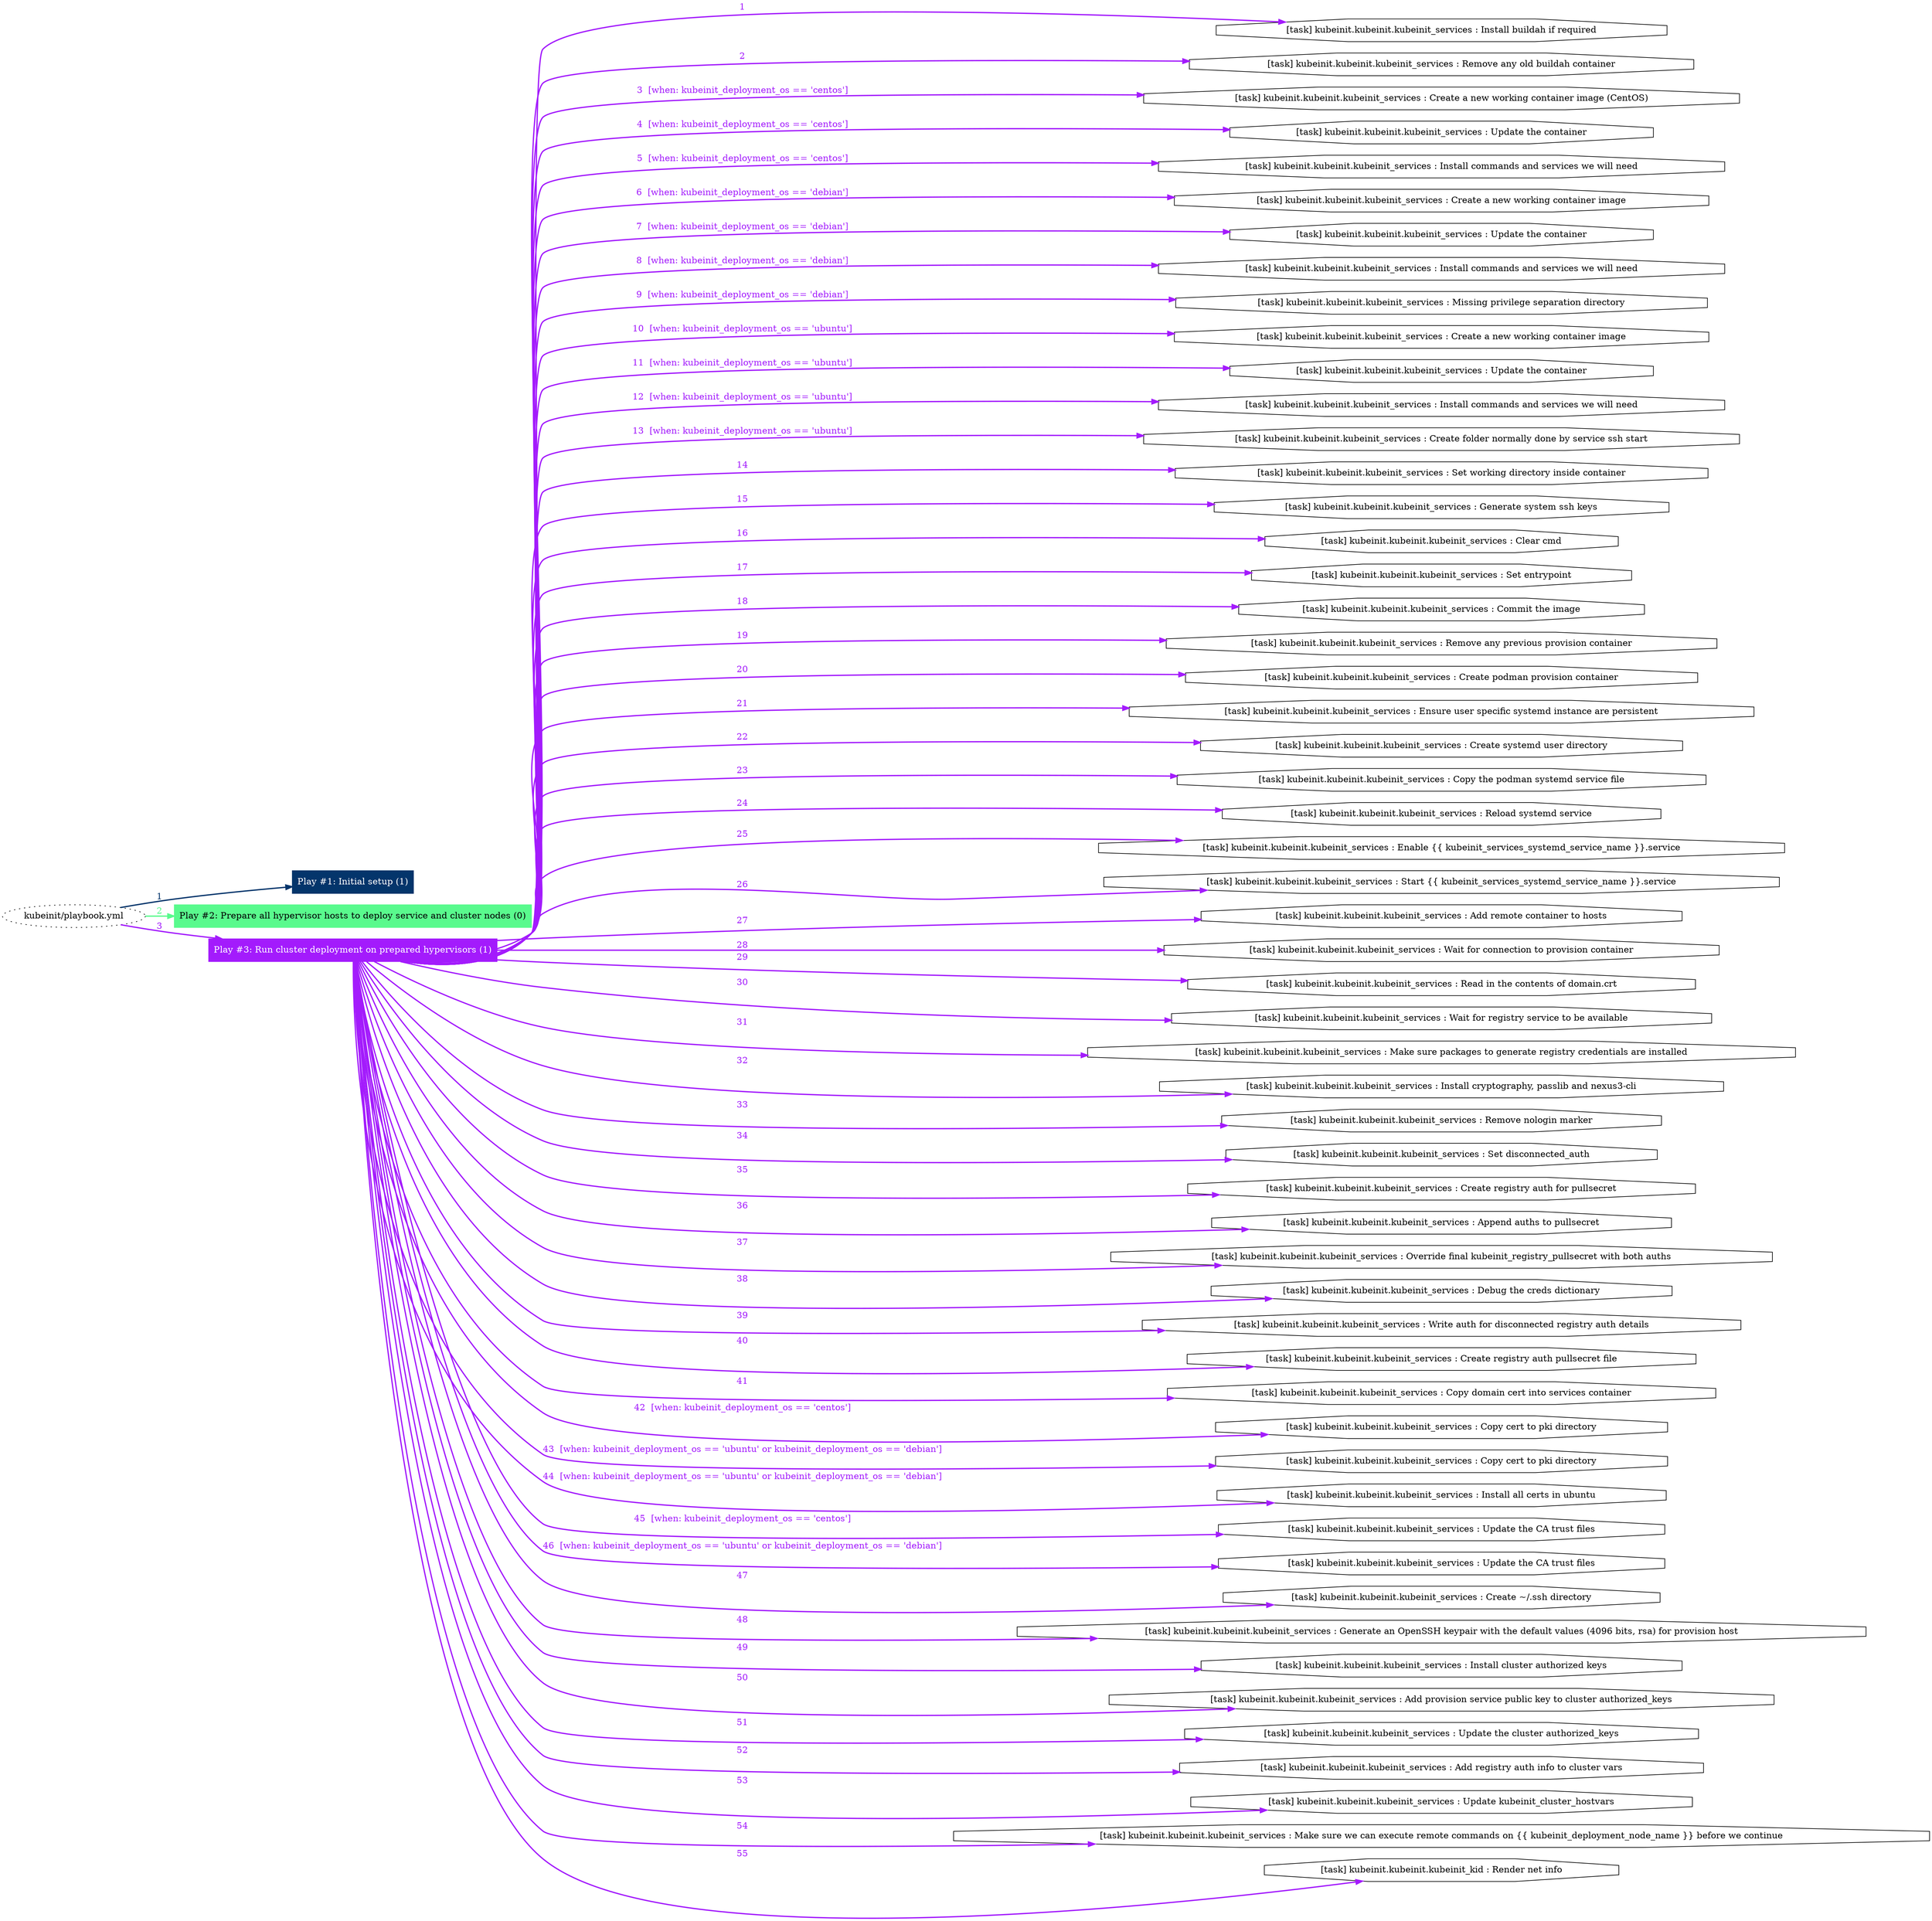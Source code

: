 digraph "kubeinit/playbook.yml "{
	graph [concentrate=true ordering=in rankdir=LR ratio=fill]
	edge [esep=5 sep=10]
	"kubeinit/playbook.yml" [id=root_node style=dotted]
	subgraph "Play #1: Initial setup (1) "{
		"Play #1: Initial setup (1)" [color="#04356b" fontcolor="#ffffff" id="play_5d7a1974-5e51-45c8-b205-f425f11efa70" shape=box style=filled tooltip=localhost]
		"kubeinit/playbook.yml" -> "Play #1: Initial setup (1)" [label=1 color="#04356b" fontcolor="#04356b" id="edge_aba067f5-2bae-4acf-ad0c-eb263b93572f" style=bold]
	}
	subgraph "Play #2: Prepare all hypervisor hosts to deploy service and cluster nodes (0) "{
		"Play #2: Prepare all hypervisor hosts to deploy service and cluster nodes (0)" [color="#59fa8d" fontcolor="#000000" id="play_29f7d45b-5012-4307-8368-10440600bb3a" shape=box style=filled tooltip=""]
		"kubeinit/playbook.yml" -> "Play #2: Prepare all hypervisor hosts to deploy service and cluster nodes (0)" [label=2 color="#59fa8d" fontcolor="#59fa8d" id="edge_3c4aac6b-e41d-4fd8-bc64-1aafe7f0c953" style=bold]
	}
	subgraph "Play #3: Run cluster deployment on prepared hypervisors (1) "{
		"Play #3: Run cluster deployment on prepared hypervisors (1)" [color="#a31bfc" fontcolor="#ffffff" id="play_bfc82841-f0a3-40c4-b925-9ef8b24114f3" shape=box style=filled tooltip=localhost]
		"kubeinit/playbook.yml" -> "Play #3: Run cluster deployment on prepared hypervisors (1)" [label=3 color="#a31bfc" fontcolor="#a31bfc" id="edge_966ec2dc-386f-436a-adf4-7492f3f6b4c1" style=bold]
		"task_f0165202-aa12-4aa9-93f9-61e6c933f297" [label="[task] kubeinit.kubeinit.kubeinit_services : Install buildah if required" id="task_f0165202-aa12-4aa9-93f9-61e6c933f297" shape=octagon tooltip="[task] kubeinit.kubeinit.kubeinit_services : Install buildah if required"]
		"Play #3: Run cluster deployment on prepared hypervisors (1)" -> "task_f0165202-aa12-4aa9-93f9-61e6c933f297" [label=1 color="#a31bfc" fontcolor="#a31bfc" id="edge_03ecf6e4-213d-41a9-871d-7b3464f7d21c" style=bold]
		"task_24b8cab6-ec05-4ddc-831c-3eef8d33db2c" [label="[task] kubeinit.kubeinit.kubeinit_services : Remove any old buildah container" id="task_24b8cab6-ec05-4ddc-831c-3eef8d33db2c" shape=octagon tooltip="[task] kubeinit.kubeinit.kubeinit_services : Remove any old buildah container"]
		"Play #3: Run cluster deployment on prepared hypervisors (1)" -> "task_24b8cab6-ec05-4ddc-831c-3eef8d33db2c" [label=2 color="#a31bfc" fontcolor="#a31bfc" id="edge_c2f75bfa-e3ba-49eb-9765-e278f888bc73" style=bold]
		"task_13c89880-ecc6-4a0d-861c-fa31b1e0c47a" [label="[task] kubeinit.kubeinit.kubeinit_services : Create a new working container image (CentOS)" id="task_13c89880-ecc6-4a0d-861c-fa31b1e0c47a" shape=octagon tooltip="[task] kubeinit.kubeinit.kubeinit_services : Create a new working container image (CentOS)"]
		"Play #3: Run cluster deployment on prepared hypervisors (1)" -> "task_13c89880-ecc6-4a0d-861c-fa31b1e0c47a" [label="3  [when: kubeinit_deployment_os == 'centos']" color="#a31bfc" fontcolor="#a31bfc" id="edge_3c0f2982-cc95-4a2d-a256-6c76858e6b52" style=bold]
		"task_025c6622-1fbb-497a-8c0e-a0a36b9a23f9" [label="[task] kubeinit.kubeinit.kubeinit_services : Update the container" id="task_025c6622-1fbb-497a-8c0e-a0a36b9a23f9" shape=octagon tooltip="[task] kubeinit.kubeinit.kubeinit_services : Update the container"]
		"Play #3: Run cluster deployment on prepared hypervisors (1)" -> "task_025c6622-1fbb-497a-8c0e-a0a36b9a23f9" [label="4  [when: kubeinit_deployment_os == 'centos']" color="#a31bfc" fontcolor="#a31bfc" id="edge_32dceb37-35aa-42e6-ac59-4cd8f4fe7c2c" style=bold]
		"task_bdfa481a-bd12-47f0-8f4d-6ff9481f3691" [label="[task] kubeinit.kubeinit.kubeinit_services : Install commands and services we will need" id="task_bdfa481a-bd12-47f0-8f4d-6ff9481f3691" shape=octagon tooltip="[task] kubeinit.kubeinit.kubeinit_services : Install commands and services we will need"]
		"Play #3: Run cluster deployment on prepared hypervisors (1)" -> "task_bdfa481a-bd12-47f0-8f4d-6ff9481f3691" [label="5  [when: kubeinit_deployment_os == 'centos']" color="#a31bfc" fontcolor="#a31bfc" id="edge_7654e51c-024b-4a0d-a5d3-253799a1dd79" style=bold]
		"task_e873bdb2-d85e-461f-af06-9ee734e10e4a" [label="[task] kubeinit.kubeinit.kubeinit_services : Create a new working container image" id="task_e873bdb2-d85e-461f-af06-9ee734e10e4a" shape=octagon tooltip="[task] kubeinit.kubeinit.kubeinit_services : Create a new working container image"]
		"Play #3: Run cluster deployment on prepared hypervisors (1)" -> "task_e873bdb2-d85e-461f-af06-9ee734e10e4a" [label="6  [when: kubeinit_deployment_os == 'debian']" color="#a31bfc" fontcolor="#a31bfc" id="edge_8c9ed4a9-9790-4edb-88e9-e389936dd847" style=bold]
		"task_d590327d-db8a-41c4-aa99-95e64dc13a4e" [label="[task] kubeinit.kubeinit.kubeinit_services : Update the container" id="task_d590327d-db8a-41c4-aa99-95e64dc13a4e" shape=octagon tooltip="[task] kubeinit.kubeinit.kubeinit_services : Update the container"]
		"Play #3: Run cluster deployment on prepared hypervisors (1)" -> "task_d590327d-db8a-41c4-aa99-95e64dc13a4e" [label="7  [when: kubeinit_deployment_os == 'debian']" color="#a31bfc" fontcolor="#a31bfc" id="edge_621e5ae2-28b1-42d1-a701-166501c4d2e0" style=bold]
		"task_4dacfd9b-fc32-44f0-80b7-56e67efa30d1" [label="[task] kubeinit.kubeinit.kubeinit_services : Install commands and services we will need" id="task_4dacfd9b-fc32-44f0-80b7-56e67efa30d1" shape=octagon tooltip="[task] kubeinit.kubeinit.kubeinit_services : Install commands and services we will need"]
		"Play #3: Run cluster deployment on prepared hypervisors (1)" -> "task_4dacfd9b-fc32-44f0-80b7-56e67efa30d1" [label="8  [when: kubeinit_deployment_os == 'debian']" color="#a31bfc" fontcolor="#a31bfc" id="edge_7c0b6ab1-9446-4b31-9b9e-f291c9254ec3" style=bold]
		"task_d0d86bac-0b48-4f2c-9e7d-73bf8f4dc61a" [label="[task] kubeinit.kubeinit.kubeinit_services : Missing privilege separation directory" id="task_d0d86bac-0b48-4f2c-9e7d-73bf8f4dc61a" shape=octagon tooltip="[task] kubeinit.kubeinit.kubeinit_services : Missing privilege separation directory"]
		"Play #3: Run cluster deployment on prepared hypervisors (1)" -> "task_d0d86bac-0b48-4f2c-9e7d-73bf8f4dc61a" [label="9  [when: kubeinit_deployment_os == 'debian']" color="#a31bfc" fontcolor="#a31bfc" id="edge_fa7be32e-f45a-49d6-ae56-879329870a4e" style=bold]
		"task_4c96e079-1370-4134-bcc2-90a4083bc910" [label="[task] kubeinit.kubeinit.kubeinit_services : Create a new working container image" id="task_4c96e079-1370-4134-bcc2-90a4083bc910" shape=octagon tooltip="[task] kubeinit.kubeinit.kubeinit_services : Create a new working container image"]
		"Play #3: Run cluster deployment on prepared hypervisors (1)" -> "task_4c96e079-1370-4134-bcc2-90a4083bc910" [label="10  [when: kubeinit_deployment_os == 'ubuntu']" color="#a31bfc" fontcolor="#a31bfc" id="edge_31fdff1c-32d0-4966-b3a6-2fd70cd6858b" style=bold]
		"task_468a6600-3401-40db-a0f5-294a8570826e" [label="[task] kubeinit.kubeinit.kubeinit_services : Update the container" id="task_468a6600-3401-40db-a0f5-294a8570826e" shape=octagon tooltip="[task] kubeinit.kubeinit.kubeinit_services : Update the container"]
		"Play #3: Run cluster deployment on prepared hypervisors (1)" -> "task_468a6600-3401-40db-a0f5-294a8570826e" [label="11  [when: kubeinit_deployment_os == 'ubuntu']" color="#a31bfc" fontcolor="#a31bfc" id="edge_c4700a9c-65f8-4e10-84c4-f0d854165f35" style=bold]
		"task_36c501c4-dc75-4599-95e5-3331d7c16e80" [label="[task] kubeinit.kubeinit.kubeinit_services : Install commands and services we will need" id="task_36c501c4-dc75-4599-95e5-3331d7c16e80" shape=octagon tooltip="[task] kubeinit.kubeinit.kubeinit_services : Install commands and services we will need"]
		"Play #3: Run cluster deployment on prepared hypervisors (1)" -> "task_36c501c4-dc75-4599-95e5-3331d7c16e80" [label="12  [when: kubeinit_deployment_os == 'ubuntu']" color="#a31bfc" fontcolor="#a31bfc" id="edge_bb500e0c-2574-42d4-ad42-57028e3ccbd5" style=bold]
		"task_1681867b-af5d-4b92-982f-ec4b78406fa3" [label="[task] kubeinit.kubeinit.kubeinit_services : Create folder normally done by service ssh start" id="task_1681867b-af5d-4b92-982f-ec4b78406fa3" shape=octagon tooltip="[task] kubeinit.kubeinit.kubeinit_services : Create folder normally done by service ssh start"]
		"Play #3: Run cluster deployment on prepared hypervisors (1)" -> "task_1681867b-af5d-4b92-982f-ec4b78406fa3" [label="13  [when: kubeinit_deployment_os == 'ubuntu']" color="#a31bfc" fontcolor="#a31bfc" id="edge_9d931900-11c8-40f0-8529-7b919e458674" style=bold]
		"task_6e1579c6-4c3b-44e5-8bb9-01965829324a" [label="[task] kubeinit.kubeinit.kubeinit_services : Set working directory inside container" id="task_6e1579c6-4c3b-44e5-8bb9-01965829324a" shape=octagon tooltip="[task] kubeinit.kubeinit.kubeinit_services : Set working directory inside container"]
		"Play #3: Run cluster deployment on prepared hypervisors (1)" -> "task_6e1579c6-4c3b-44e5-8bb9-01965829324a" [label=14 color="#a31bfc" fontcolor="#a31bfc" id="edge_c3d12031-2953-4834-99e5-d208ea6da606" style=bold]
		"task_94153889-6e73-4439-955f-171ac0f34539" [label="[task] kubeinit.kubeinit.kubeinit_services : Generate system ssh keys" id="task_94153889-6e73-4439-955f-171ac0f34539" shape=octagon tooltip="[task] kubeinit.kubeinit.kubeinit_services : Generate system ssh keys"]
		"Play #3: Run cluster deployment on prepared hypervisors (1)" -> "task_94153889-6e73-4439-955f-171ac0f34539" [label=15 color="#a31bfc" fontcolor="#a31bfc" id="edge_12cfbd5b-0ebf-4016-b1cc-2ad762a5d165" style=bold]
		"task_8b9c5bd9-bd54-4b43-afc1-9b39dbd8da2f" [label="[task] kubeinit.kubeinit.kubeinit_services : Clear cmd" id="task_8b9c5bd9-bd54-4b43-afc1-9b39dbd8da2f" shape=octagon tooltip="[task] kubeinit.kubeinit.kubeinit_services : Clear cmd"]
		"Play #3: Run cluster deployment on prepared hypervisors (1)" -> "task_8b9c5bd9-bd54-4b43-afc1-9b39dbd8da2f" [label=16 color="#a31bfc" fontcolor="#a31bfc" id="edge_253d38d5-15ab-4097-b785-61fe8febd9a9" style=bold]
		"task_d17e2fae-8b7c-4d03-8ab3-2cd9b8b608e3" [label="[task] kubeinit.kubeinit.kubeinit_services : Set entrypoint" id="task_d17e2fae-8b7c-4d03-8ab3-2cd9b8b608e3" shape=octagon tooltip="[task] kubeinit.kubeinit.kubeinit_services : Set entrypoint"]
		"Play #3: Run cluster deployment on prepared hypervisors (1)" -> "task_d17e2fae-8b7c-4d03-8ab3-2cd9b8b608e3" [label=17 color="#a31bfc" fontcolor="#a31bfc" id="edge_de66b8f0-9f4b-4010-82ba-16b231ecc458" style=bold]
		"task_b7e9de77-72cd-4153-ad8c-45c713e9c187" [label="[task] kubeinit.kubeinit.kubeinit_services : Commit the image" id="task_b7e9de77-72cd-4153-ad8c-45c713e9c187" shape=octagon tooltip="[task] kubeinit.kubeinit.kubeinit_services : Commit the image"]
		"Play #3: Run cluster deployment on prepared hypervisors (1)" -> "task_b7e9de77-72cd-4153-ad8c-45c713e9c187" [label=18 color="#a31bfc" fontcolor="#a31bfc" id="edge_6727bd29-a860-4c47-95f8-bb657a8e26d0" style=bold]
		"task_1674189d-3390-488c-9c3d-e89475202cab" [label="[task] kubeinit.kubeinit.kubeinit_services : Remove any previous provision container" id="task_1674189d-3390-488c-9c3d-e89475202cab" shape=octagon tooltip="[task] kubeinit.kubeinit.kubeinit_services : Remove any previous provision container"]
		"Play #3: Run cluster deployment on prepared hypervisors (1)" -> "task_1674189d-3390-488c-9c3d-e89475202cab" [label=19 color="#a31bfc" fontcolor="#a31bfc" id="edge_ee89a90d-4707-4b6c-a2f9-c783c08cf8ad" style=bold]
		"task_99f7d98e-847f-458a-aa96-bb3412b9a40a" [label="[task] kubeinit.kubeinit.kubeinit_services : Create podman provision container" id="task_99f7d98e-847f-458a-aa96-bb3412b9a40a" shape=octagon tooltip="[task] kubeinit.kubeinit.kubeinit_services : Create podman provision container"]
		"Play #3: Run cluster deployment on prepared hypervisors (1)" -> "task_99f7d98e-847f-458a-aa96-bb3412b9a40a" [label=20 color="#a31bfc" fontcolor="#a31bfc" id="edge_7708093a-c1aa-46e4-ac5e-bd8c85591b5d" style=bold]
		"task_e75ce052-7fa1-4265-9df2-04413cca6733" [label="[task] kubeinit.kubeinit.kubeinit_services : Ensure user specific systemd instance are persistent" id="task_e75ce052-7fa1-4265-9df2-04413cca6733" shape=octagon tooltip="[task] kubeinit.kubeinit.kubeinit_services : Ensure user specific systemd instance are persistent"]
		"Play #3: Run cluster deployment on prepared hypervisors (1)" -> "task_e75ce052-7fa1-4265-9df2-04413cca6733" [label=21 color="#a31bfc" fontcolor="#a31bfc" id="edge_f5e0ff99-44be-41af-8f8b-99c8d036bfd1" style=bold]
		"task_a5479dd6-6e99-4c72-9a60-cd562d4f3fb8" [label="[task] kubeinit.kubeinit.kubeinit_services : Create systemd user directory" id="task_a5479dd6-6e99-4c72-9a60-cd562d4f3fb8" shape=octagon tooltip="[task] kubeinit.kubeinit.kubeinit_services : Create systemd user directory"]
		"Play #3: Run cluster deployment on prepared hypervisors (1)" -> "task_a5479dd6-6e99-4c72-9a60-cd562d4f3fb8" [label=22 color="#a31bfc" fontcolor="#a31bfc" id="edge_c7ebc54b-ecdf-4a77-bee7-84e5c68621e9" style=bold]
		"task_fb7dc173-e0a9-464c-81c1-19b4ce6ca996" [label="[task] kubeinit.kubeinit.kubeinit_services : Copy the podman systemd service file" id="task_fb7dc173-e0a9-464c-81c1-19b4ce6ca996" shape=octagon tooltip="[task] kubeinit.kubeinit.kubeinit_services : Copy the podman systemd service file"]
		"Play #3: Run cluster deployment on prepared hypervisors (1)" -> "task_fb7dc173-e0a9-464c-81c1-19b4ce6ca996" [label=23 color="#a31bfc" fontcolor="#a31bfc" id="edge_5c8af9e8-9600-4175-b684-7ad344f8c159" style=bold]
		"task_eaeb5488-2f92-475c-a821-a9bfd84acd91" [label="[task] kubeinit.kubeinit.kubeinit_services : Reload systemd service" id="task_eaeb5488-2f92-475c-a821-a9bfd84acd91" shape=octagon tooltip="[task] kubeinit.kubeinit.kubeinit_services : Reload systemd service"]
		"Play #3: Run cluster deployment on prepared hypervisors (1)" -> "task_eaeb5488-2f92-475c-a821-a9bfd84acd91" [label=24 color="#a31bfc" fontcolor="#a31bfc" id="edge_92b1bef0-fd2e-4b81-b474-31f73aecbe7f" style=bold]
		"task_ef23710d-b154-412e-ae5d-4c8759bf7f9e" [label="[task] kubeinit.kubeinit.kubeinit_services : Enable {{ kubeinit_services_systemd_service_name }}.service" id="task_ef23710d-b154-412e-ae5d-4c8759bf7f9e" shape=octagon tooltip="[task] kubeinit.kubeinit.kubeinit_services : Enable {{ kubeinit_services_systemd_service_name }}.service"]
		"Play #3: Run cluster deployment on prepared hypervisors (1)" -> "task_ef23710d-b154-412e-ae5d-4c8759bf7f9e" [label=25 color="#a31bfc" fontcolor="#a31bfc" id="edge_bc6c9af7-b7f3-48dc-820e-670e90efe19e" style=bold]
		"task_c6a5803b-47f1-408f-b771-a95e02a9d313" [label="[task] kubeinit.kubeinit.kubeinit_services : Start {{ kubeinit_services_systemd_service_name }}.service" id="task_c6a5803b-47f1-408f-b771-a95e02a9d313" shape=octagon tooltip="[task] kubeinit.kubeinit.kubeinit_services : Start {{ kubeinit_services_systemd_service_name }}.service"]
		"Play #3: Run cluster deployment on prepared hypervisors (1)" -> "task_c6a5803b-47f1-408f-b771-a95e02a9d313" [label=26 color="#a31bfc" fontcolor="#a31bfc" id="edge_d0404396-cfff-4b63-a791-4a2f0504ea5c" style=bold]
		"task_5c78f2de-fa9a-4e1e-8f2b-b25440f9bdc1" [label="[task] kubeinit.kubeinit.kubeinit_services : Add remote container to hosts" id="task_5c78f2de-fa9a-4e1e-8f2b-b25440f9bdc1" shape=octagon tooltip="[task] kubeinit.kubeinit.kubeinit_services : Add remote container to hosts"]
		"Play #3: Run cluster deployment on prepared hypervisors (1)" -> "task_5c78f2de-fa9a-4e1e-8f2b-b25440f9bdc1" [label=27 color="#a31bfc" fontcolor="#a31bfc" id="edge_806bc202-d500-41c7-a9c4-6ca882149816" style=bold]
		"task_4e6b49a5-56ee-4be0-9002-3a380836f009" [label="[task] kubeinit.kubeinit.kubeinit_services : Wait for connection to provision container" id="task_4e6b49a5-56ee-4be0-9002-3a380836f009" shape=octagon tooltip="[task] kubeinit.kubeinit.kubeinit_services : Wait for connection to provision container"]
		"Play #3: Run cluster deployment on prepared hypervisors (1)" -> "task_4e6b49a5-56ee-4be0-9002-3a380836f009" [label=28 color="#a31bfc" fontcolor="#a31bfc" id="edge_c3ba9f08-5a42-4643-9b35-492976ed21ff" style=bold]
		"task_619e647b-8c36-4cd2-8bed-4b4cd3115311" [label="[task] kubeinit.kubeinit.kubeinit_services : Read in the contents of domain.crt" id="task_619e647b-8c36-4cd2-8bed-4b4cd3115311" shape=octagon tooltip="[task] kubeinit.kubeinit.kubeinit_services : Read in the contents of domain.crt"]
		"Play #3: Run cluster deployment on prepared hypervisors (1)" -> "task_619e647b-8c36-4cd2-8bed-4b4cd3115311" [label=29 color="#a31bfc" fontcolor="#a31bfc" id="edge_284446ba-5852-4a1b-a64e-d043da70eca0" style=bold]
		"task_9e6537e6-27dd-432a-acfd-03627b06e7ec" [label="[task] kubeinit.kubeinit.kubeinit_services : Wait for registry service to be available" id="task_9e6537e6-27dd-432a-acfd-03627b06e7ec" shape=octagon tooltip="[task] kubeinit.kubeinit.kubeinit_services : Wait for registry service to be available"]
		"Play #3: Run cluster deployment on prepared hypervisors (1)" -> "task_9e6537e6-27dd-432a-acfd-03627b06e7ec" [label=30 color="#a31bfc" fontcolor="#a31bfc" id="edge_0c26bdc7-0bbd-4380-8d2c-7232cecd3e14" style=bold]
		"task_d3e1a52c-5850-478f-9b3a-16ca23f1c3d0" [label="[task] kubeinit.kubeinit.kubeinit_services : Make sure packages to generate registry credentials are installed" id="task_d3e1a52c-5850-478f-9b3a-16ca23f1c3d0" shape=octagon tooltip="[task] kubeinit.kubeinit.kubeinit_services : Make sure packages to generate registry credentials are installed"]
		"Play #3: Run cluster deployment on prepared hypervisors (1)" -> "task_d3e1a52c-5850-478f-9b3a-16ca23f1c3d0" [label=31 color="#a31bfc" fontcolor="#a31bfc" id="edge_c62423f3-216c-4ed9-9a58-18077fd4a360" style=bold]
		"task_855ecf93-807e-49d1-87fe-4dbb0cab1d6c" [label="[task] kubeinit.kubeinit.kubeinit_services : Install cryptography, passlib and nexus3-cli" id="task_855ecf93-807e-49d1-87fe-4dbb0cab1d6c" shape=octagon tooltip="[task] kubeinit.kubeinit.kubeinit_services : Install cryptography, passlib and nexus3-cli"]
		"Play #3: Run cluster deployment on prepared hypervisors (1)" -> "task_855ecf93-807e-49d1-87fe-4dbb0cab1d6c" [label=32 color="#a31bfc" fontcolor="#a31bfc" id="edge_ece0b923-6574-425c-b323-1bf2c6a050a1" style=bold]
		"task_61031f32-3c3c-46cc-b86b-9b7687f96edc" [label="[task] kubeinit.kubeinit.kubeinit_services : Remove nologin marker" id="task_61031f32-3c3c-46cc-b86b-9b7687f96edc" shape=octagon tooltip="[task] kubeinit.kubeinit.kubeinit_services : Remove nologin marker"]
		"Play #3: Run cluster deployment on prepared hypervisors (1)" -> "task_61031f32-3c3c-46cc-b86b-9b7687f96edc" [label=33 color="#a31bfc" fontcolor="#a31bfc" id="edge_307dff06-4499-4022-a46e-72bbdd104e33" style=bold]
		"task_d6886858-c946-49f2-97b5-6821c0ccd8d2" [label="[task] kubeinit.kubeinit.kubeinit_services : Set disconnected_auth" id="task_d6886858-c946-49f2-97b5-6821c0ccd8d2" shape=octagon tooltip="[task] kubeinit.kubeinit.kubeinit_services : Set disconnected_auth"]
		"Play #3: Run cluster deployment on prepared hypervisors (1)" -> "task_d6886858-c946-49f2-97b5-6821c0ccd8d2" [label=34 color="#a31bfc" fontcolor="#a31bfc" id="edge_e79f7544-1ea3-4667-8248-0897747eaed4" style=bold]
		"task_184f02e3-ba4e-4f52-a114-431526afd799" [label="[task] kubeinit.kubeinit.kubeinit_services : Create registry auth for pullsecret" id="task_184f02e3-ba4e-4f52-a114-431526afd799" shape=octagon tooltip="[task] kubeinit.kubeinit.kubeinit_services : Create registry auth for pullsecret"]
		"Play #3: Run cluster deployment on prepared hypervisors (1)" -> "task_184f02e3-ba4e-4f52-a114-431526afd799" [label=35 color="#a31bfc" fontcolor="#a31bfc" id="edge_482d41f1-200b-47f8-8f6a-245312f24226" style=bold]
		"task_3f958019-513d-4d7c-aeca-f5ced5aedb3f" [label="[task] kubeinit.kubeinit.kubeinit_services : Append auths to pullsecret" id="task_3f958019-513d-4d7c-aeca-f5ced5aedb3f" shape=octagon tooltip="[task] kubeinit.kubeinit.kubeinit_services : Append auths to pullsecret"]
		"Play #3: Run cluster deployment on prepared hypervisors (1)" -> "task_3f958019-513d-4d7c-aeca-f5ced5aedb3f" [label=36 color="#a31bfc" fontcolor="#a31bfc" id="edge_1bba0c89-0a8c-4442-9972-1c991f349767" style=bold]
		"task_a6270dcd-df13-463d-a419-68a9c24a9666" [label="[task] kubeinit.kubeinit.kubeinit_services : Override final kubeinit_registry_pullsecret with both auths" id="task_a6270dcd-df13-463d-a419-68a9c24a9666" shape=octagon tooltip="[task] kubeinit.kubeinit.kubeinit_services : Override final kubeinit_registry_pullsecret with both auths"]
		"Play #3: Run cluster deployment on prepared hypervisors (1)" -> "task_a6270dcd-df13-463d-a419-68a9c24a9666" [label=37 color="#a31bfc" fontcolor="#a31bfc" id="edge_b421e4e9-f492-4963-8d79-6c9845455eaa" style=bold]
		"task_123cd272-d10d-45bc-abf8-84abdd1895f2" [label="[task] kubeinit.kubeinit.kubeinit_services : Debug the creds dictionary" id="task_123cd272-d10d-45bc-abf8-84abdd1895f2" shape=octagon tooltip="[task] kubeinit.kubeinit.kubeinit_services : Debug the creds dictionary"]
		"Play #3: Run cluster deployment on prepared hypervisors (1)" -> "task_123cd272-d10d-45bc-abf8-84abdd1895f2" [label=38 color="#a31bfc" fontcolor="#a31bfc" id="edge_082df8f5-621d-489a-b481-dd6a8c717fd3" style=bold]
		"task_50f7dc62-2aed-499b-a58e-c0f184517e4e" [label="[task] kubeinit.kubeinit.kubeinit_services : Write auth for disconnected registry auth details" id="task_50f7dc62-2aed-499b-a58e-c0f184517e4e" shape=octagon tooltip="[task] kubeinit.kubeinit.kubeinit_services : Write auth for disconnected registry auth details"]
		"Play #3: Run cluster deployment on prepared hypervisors (1)" -> "task_50f7dc62-2aed-499b-a58e-c0f184517e4e" [label=39 color="#a31bfc" fontcolor="#a31bfc" id="edge_1882ea98-23f0-419e-ba83-1b7ade422cfc" style=bold]
		"task_2135608a-acf0-42bb-b93a-56d659ccc788" [label="[task] kubeinit.kubeinit.kubeinit_services : Create registry auth pullsecret file" id="task_2135608a-acf0-42bb-b93a-56d659ccc788" shape=octagon tooltip="[task] kubeinit.kubeinit.kubeinit_services : Create registry auth pullsecret file"]
		"Play #3: Run cluster deployment on prepared hypervisors (1)" -> "task_2135608a-acf0-42bb-b93a-56d659ccc788" [label=40 color="#a31bfc" fontcolor="#a31bfc" id="edge_aec4f761-d788-49c0-b914-23a09432c4b5" style=bold]
		"task_6ea63289-29d2-4058-b67e-c59e7dfffd14" [label="[task] kubeinit.kubeinit.kubeinit_services : Copy domain cert into services container" id="task_6ea63289-29d2-4058-b67e-c59e7dfffd14" shape=octagon tooltip="[task] kubeinit.kubeinit.kubeinit_services : Copy domain cert into services container"]
		"Play #3: Run cluster deployment on prepared hypervisors (1)" -> "task_6ea63289-29d2-4058-b67e-c59e7dfffd14" [label=41 color="#a31bfc" fontcolor="#a31bfc" id="edge_69cfc5c6-70a3-4f2c-8d68-94a4725ab10b" style=bold]
		"task_9658abef-386a-4745-a664-becd767e62ea" [label="[task] kubeinit.kubeinit.kubeinit_services : Copy cert to pki directory" id="task_9658abef-386a-4745-a664-becd767e62ea" shape=octagon tooltip="[task] kubeinit.kubeinit.kubeinit_services : Copy cert to pki directory"]
		"Play #3: Run cluster deployment on prepared hypervisors (1)" -> "task_9658abef-386a-4745-a664-becd767e62ea" [label="42  [when: kubeinit_deployment_os == 'centos']" color="#a31bfc" fontcolor="#a31bfc" id="edge_04a97c19-099b-47a3-b0e1-076058c41dbb" style=bold]
		"task_ba6e9e99-c826-43a6-b752-6469be9f4785" [label="[task] kubeinit.kubeinit.kubeinit_services : Copy cert to pki directory" id="task_ba6e9e99-c826-43a6-b752-6469be9f4785" shape=octagon tooltip="[task] kubeinit.kubeinit.kubeinit_services : Copy cert to pki directory"]
		"Play #3: Run cluster deployment on prepared hypervisors (1)" -> "task_ba6e9e99-c826-43a6-b752-6469be9f4785" [label="43  [when: kubeinit_deployment_os == 'ubuntu' or kubeinit_deployment_os == 'debian']" color="#a31bfc" fontcolor="#a31bfc" id="edge_fe8a4593-7612-426f-bb5a-9923054d7383" style=bold]
		"task_370708ad-47a2-44f9-b3b3-2ebb898105e5" [label="[task] kubeinit.kubeinit.kubeinit_services : Install all certs in ubuntu" id="task_370708ad-47a2-44f9-b3b3-2ebb898105e5" shape=octagon tooltip="[task] kubeinit.kubeinit.kubeinit_services : Install all certs in ubuntu"]
		"Play #3: Run cluster deployment on prepared hypervisors (1)" -> "task_370708ad-47a2-44f9-b3b3-2ebb898105e5" [label="44  [when: kubeinit_deployment_os == 'ubuntu' or kubeinit_deployment_os == 'debian']" color="#a31bfc" fontcolor="#a31bfc" id="edge_d956031b-1eb2-45be-9fbc-e2f1eb54d6da" style=bold]
		"task_4a44b60a-30ff-4410-aeea-9c3e723476a4" [label="[task] kubeinit.kubeinit.kubeinit_services : Update the CA trust files" id="task_4a44b60a-30ff-4410-aeea-9c3e723476a4" shape=octagon tooltip="[task] kubeinit.kubeinit.kubeinit_services : Update the CA trust files"]
		"Play #3: Run cluster deployment on prepared hypervisors (1)" -> "task_4a44b60a-30ff-4410-aeea-9c3e723476a4" [label="45  [when: kubeinit_deployment_os == 'centos']" color="#a31bfc" fontcolor="#a31bfc" id="edge_ee19e8db-2cd4-4826-9d9b-9df9ca9cbcc0" style=bold]
		"task_428901fb-dc3b-471e-b4d4-3d0a5b3486b6" [label="[task] kubeinit.kubeinit.kubeinit_services : Update the CA trust files" id="task_428901fb-dc3b-471e-b4d4-3d0a5b3486b6" shape=octagon tooltip="[task] kubeinit.kubeinit.kubeinit_services : Update the CA trust files"]
		"Play #3: Run cluster deployment on prepared hypervisors (1)" -> "task_428901fb-dc3b-471e-b4d4-3d0a5b3486b6" [label="46  [when: kubeinit_deployment_os == 'ubuntu' or kubeinit_deployment_os == 'debian']" color="#a31bfc" fontcolor="#a31bfc" id="edge_c3c0a0b0-53a2-4ad3-ab50-e41bb7674c8e" style=bold]
		"task_469b47cf-c7ea-4736-8c2d-ae3f3f1399a7" [label="[task] kubeinit.kubeinit.kubeinit_services : Create ~/.ssh directory" id="task_469b47cf-c7ea-4736-8c2d-ae3f3f1399a7" shape=octagon tooltip="[task] kubeinit.kubeinit.kubeinit_services : Create ~/.ssh directory"]
		"Play #3: Run cluster deployment on prepared hypervisors (1)" -> "task_469b47cf-c7ea-4736-8c2d-ae3f3f1399a7" [label=47 color="#a31bfc" fontcolor="#a31bfc" id="edge_094f2db5-4db2-433e-9ba7-0cb2708db35a" style=bold]
		"task_211ee29d-11e1-4e4c-893f-733a2840e06d" [label="[task] kubeinit.kubeinit.kubeinit_services : Generate an OpenSSH keypair with the default values (4096 bits, rsa) for provision host" id="task_211ee29d-11e1-4e4c-893f-733a2840e06d" shape=octagon tooltip="[task] kubeinit.kubeinit.kubeinit_services : Generate an OpenSSH keypair with the default values (4096 bits, rsa) for provision host"]
		"Play #3: Run cluster deployment on prepared hypervisors (1)" -> "task_211ee29d-11e1-4e4c-893f-733a2840e06d" [label=48 color="#a31bfc" fontcolor="#a31bfc" id="edge_f73f83bf-645c-4931-ad72-6fd3b59c557f" style=bold]
		"task_883defdb-b0c6-4fb3-8808-13dbb8c9429a" [label="[task] kubeinit.kubeinit.kubeinit_services : Install cluster authorized keys" id="task_883defdb-b0c6-4fb3-8808-13dbb8c9429a" shape=octagon tooltip="[task] kubeinit.kubeinit.kubeinit_services : Install cluster authorized keys"]
		"Play #3: Run cluster deployment on prepared hypervisors (1)" -> "task_883defdb-b0c6-4fb3-8808-13dbb8c9429a" [label=49 color="#a31bfc" fontcolor="#a31bfc" id="edge_df762c08-58c1-4720-9a76-56b66903d6db" style=bold]
		"task_7fbfb983-400b-4d04-b7db-cf8b270f0cb4" [label="[task] kubeinit.kubeinit.kubeinit_services : Add provision service public key to cluster authorized_keys" id="task_7fbfb983-400b-4d04-b7db-cf8b270f0cb4" shape=octagon tooltip="[task] kubeinit.kubeinit.kubeinit_services : Add provision service public key to cluster authorized_keys"]
		"Play #3: Run cluster deployment on prepared hypervisors (1)" -> "task_7fbfb983-400b-4d04-b7db-cf8b270f0cb4" [label=50 color="#a31bfc" fontcolor="#a31bfc" id="edge_08dd717a-c8d1-41ba-9486-f4f7d9110584" style=bold]
		"task_6bc0966a-a80d-4b9c-8cc8-4476d6ecbbd6" [label="[task] kubeinit.kubeinit.kubeinit_services : Update the cluster authorized_keys" id="task_6bc0966a-a80d-4b9c-8cc8-4476d6ecbbd6" shape=octagon tooltip="[task] kubeinit.kubeinit.kubeinit_services : Update the cluster authorized_keys"]
		"Play #3: Run cluster deployment on prepared hypervisors (1)" -> "task_6bc0966a-a80d-4b9c-8cc8-4476d6ecbbd6" [label=51 color="#a31bfc" fontcolor="#a31bfc" id="edge_6eaec059-267b-4f7b-9f79-3597280c0fed" style=bold]
		"task_d9e72417-27c3-44a8-9f41-ab69c7e7ab77" [label="[task] kubeinit.kubeinit.kubeinit_services : Add registry auth info to cluster vars" id="task_d9e72417-27c3-44a8-9f41-ab69c7e7ab77" shape=octagon tooltip="[task] kubeinit.kubeinit.kubeinit_services : Add registry auth info to cluster vars"]
		"Play #3: Run cluster deployment on prepared hypervisors (1)" -> "task_d9e72417-27c3-44a8-9f41-ab69c7e7ab77" [label=52 color="#a31bfc" fontcolor="#a31bfc" id="edge_4da4594a-265d-4fa7-9a41-3752e658baef" style=bold]
		"task_7e4a8d76-6dbf-4e53-a699-9e502e81144e" [label="[task] kubeinit.kubeinit.kubeinit_services : Update kubeinit_cluster_hostvars" id="task_7e4a8d76-6dbf-4e53-a699-9e502e81144e" shape=octagon tooltip="[task] kubeinit.kubeinit.kubeinit_services : Update kubeinit_cluster_hostvars"]
		"Play #3: Run cluster deployment on prepared hypervisors (1)" -> "task_7e4a8d76-6dbf-4e53-a699-9e502e81144e" [label=53 color="#a31bfc" fontcolor="#a31bfc" id="edge_af78cea8-47cb-4552-98a7-67e5f8a12522" style=bold]
		"task_2531264d-ba47-4980-b524-88af5215b4b5" [label="[task] kubeinit.kubeinit.kubeinit_services : Make sure we can execute remote commands on {{ kubeinit_deployment_node_name }} before we continue" id="task_2531264d-ba47-4980-b524-88af5215b4b5" shape=octagon tooltip="[task] kubeinit.kubeinit.kubeinit_services : Make sure we can execute remote commands on {{ kubeinit_deployment_node_name }} before we continue"]
		"Play #3: Run cluster deployment on prepared hypervisors (1)" -> "task_2531264d-ba47-4980-b524-88af5215b4b5" [label=54 color="#a31bfc" fontcolor="#a31bfc" id="edge_145278ca-aae2-4414-b442-431b65e5fa23" style=bold]
		"task_1a9274cb-8c6b-4f0b-8de4-803462e00135" [label="[task] kubeinit.kubeinit.kubeinit_kid : Render net info" id="task_1a9274cb-8c6b-4f0b-8de4-803462e00135" shape=octagon tooltip="[task] kubeinit.kubeinit.kubeinit_kid : Render net info"]
		"Play #3: Run cluster deployment on prepared hypervisors (1)" -> "task_1a9274cb-8c6b-4f0b-8de4-803462e00135" [label=55 color="#a31bfc" fontcolor="#a31bfc" id="edge_7bba728e-b0b2-4fb7-8865-3dbe63f1a753" style=bold]
	}
}
